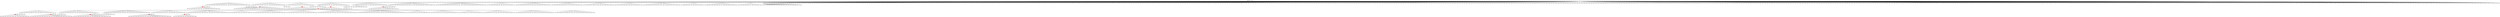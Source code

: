 digraph g {
	"56" -> "57";
	"57" [color=indianred1, style=filled, label="46"];
	"55" -> "56";
	"56" [label="39"];
	"53" -> "54";
	"54" [label="4"];
	"47" -> "48";
	"48" [color=indianred1, style=filled, label="10"];
	"46" -> "47";
	"47" [label="50"];
	"44" -> "45";
	"45" [color=indianred1, style=filled, label="8"];
	"42" -> "43";
	"43" [label="13"];
	"42" -> "44";
	"44" [label="42"];
	"33" -> "34";
	"34" [color=indianred1, style=filled, label="9"];
	"32" -> "33";
	"33" [label="36"];
	"28" -> "29";
	"29" [color=indianred1, style=filled, label="1"];
	"27" -> "28";
	"28" [label="38"];
	"27" -> "30";
	"30" [label="11"];
	"18" -> "19";
	"19" [color=indianred1, style=filled, label="25"];
	"17" -> "18";
	"18" [label="32"];
	"17" -> "20";
	"20" [label="18"];
	"15" -> "16";
	"16" [color=indianred1, style=filled, label="33"];
	"14" -> "15";
	"15" [label="3"];
	"12" -> "13";
	"13" [color=indianred1, style=filled, label="2"];
	"11" -> "12";
	"12" [label="23"];
	"8" -> "9";
	"9" [label="37"];
	"8" -> "10";
	"10" [label="41"];
	"8" -> "11";
	"11" [label="2"];
	"8" -> "14";
	"14" [label="33"];
	"8" -> "17";
	"17" [label="25"];
	"8" -> "21";
	"21" [label="28"];
	"8" -> "22";
	"22" [label="45"];
	"8" -> "23";
	"23" [label="31"];
	"8" -> "24";
	"24" [label="24"];
	"8" -> "25";
	"25" [label="44"];
	"8" -> "26";
	"26" [label="21"];
	"8" -> "27";
	"27" [label="1"];
	"8" -> "31";
	"31" [label="6"];
	"8" -> "32";
	"32" [label="9"];
	"8" -> "35";
	"35" [label="16"];
	"8" -> "36";
	"36" [label="30"];
	"7" -> "8";
	"8" [color=indianred1, style=filled, label="34"];
	"6" -> "7";
	"7" [color=indianred1, style=filled, label="12"];
	"6" -> "37";
	"37" [label="14"];
	"5" -> "6";
	"6" [label="34"];
	"5" -> "38";
	"38" [label="7"];
	"5" -> "39";
	"39" [label="22"];
	"3" -> "4";
	"4" [color=indianred1, style=filled, label="27"];
	"2" -> "3";
	"3" [label="19"];
	"0" -> "1";
	"1" [label="49"];
	"0" -> "2";
	"2" [label="27"];
	"0" -> "5";
	"5" [label="12"];
	"0" -> "40";
	"40" [label="17"];
	"0" -> "41";
	"41" [label="20"];
	"0" -> "42";
	"42" [label="8"];
	"0" -> "46";
	"46" [label="10"];
	"0" -> "49";
	"49" [label="43"];
	"0" -> "50";
	"50" [label="48"];
	"0" -> "51";
	"51" [label="26"];
	"0" -> "52";
	"52" [label="5"];
	"0" -> "53";
	"53" [label="47"];
	"0" -> "55";
	"55" [label="46"];
	"0" -> "58";
	"58" [label="40"];
	"0" -> "59";
	"59" [label="35"];
	"0" -> "60";
	"60" [label="29"];
	"0" -> "61";
	"61" [label="15"];
	"0" [label="germline"];
	"0" -> "cell1";
	"cell1" [shape=box];
	"48" -> "cell2";
	"cell2" [shape=box];
	"27" -> "cell3";
	"cell3" [shape=box];
	"0" -> "cell4";
	"cell4" [shape=box];
	"0" -> "cell5";
	"cell5" [shape=box];
	"0" -> "cell6";
	"cell6" [shape=box];
	"55" -> "cell7";
	"cell7" [shape=box];
	"0" -> "cell8";
	"cell8" [shape=box];
	"0" -> "cell9";
	"cell9" [shape=box];
	"24" -> "cell10";
	"cell10" [shape=box];
	"0" -> "cell11";
	"cell11" [shape=box];
	"30" -> "cell12";
	"cell12" [shape=box];
	"0" -> "cell13";
	"cell13" [shape=box];
	"45" -> "cell14";
	"cell14" [shape=box];
	"0" -> "cell15";
	"cell15" [shape=box];
	"0" -> "cell16";
	"cell16" [shape=box];
	"21" -> "cell17";
	"cell17" [shape=box];
	"0" -> "cell18";
	"cell18" [shape=box];
	"0" -> "cell19";
	"cell19" [shape=box];
	"17" -> "cell20";
	"cell20" [shape=box];
	"27" -> "cell21";
	"cell21" [shape=box];
	"46" -> "cell22";
	"cell22" [shape=box];
	"14" -> "cell23";
	"cell23" [shape=box];
	"0" -> "cell24";
	"cell24" [shape=box];
	"0" -> "cell25";
	"cell25" [shape=box];
	"0" -> "cell26";
	"cell26" [shape=box];
	"0" -> "cell27";
	"cell27" [shape=box];
	"0" -> "cell28";
	"cell28" [shape=box];
	"11" -> "cell29";
	"cell29" [shape=box];
	"40" -> "cell30";
	"cell30" [shape=box];
	"0" -> "cell31";
	"cell31" [shape=box];
	"0" -> "cell32";
	"cell32" [shape=box];
	"0" -> "cell33";
	"cell33" [shape=box];
	"0" -> "cell34";
	"cell34" [shape=box];
	"0" -> "cell35";
	"cell35" [shape=box];
	"0" -> "cell36";
	"cell36" [shape=box];
	"0" -> "cell37";
	"cell37" [shape=box];
	"7" -> "cell38";
	"cell38" [shape=box];
	"0" -> "cell39";
	"cell39" [shape=box];
	"0" -> "cell40";
	"cell40" [shape=box];
	"0" -> "cell41";
	"cell41" [shape=box];
	"0" -> "cell42";
	"cell42" [shape=box];
	"35" -> "cell43";
	"cell43" [shape=box];
	"0" -> "cell44";
	"cell44" [shape=box];
	"19" -> "cell45";
	"cell45" [shape=box];
	"0" -> "cell46";
	"cell46" [shape=box];
	"0" -> "cell47";
	"cell47" [shape=box];
	"0" -> "cell48";
	"cell48" [shape=box];
	"0" -> "cell49";
	"cell49" [shape=box];
	"30" -> "cell50";
	"cell50" [shape=box];
	"0" -> "cell51";
	"cell51" [shape=box];
	"46" -> "cell52";
	"cell52" [shape=box];
	"61" -> "cell53";
	"cell53" [shape=box];
	"25" -> "cell54";
	"cell54" [shape=box];
	"0" -> "cell55";
	"cell55" [shape=box];
	"0" -> "cell56";
	"cell56" [shape=box];
	"0" -> "cell57";
	"cell57" [shape=box];
	"0" -> "cell58";
	"cell58" [shape=box];
	"23" -> "cell59";
	"cell59" [shape=box];
	"1" -> "cell60";
	"cell60" [shape=box];
	"20" -> "cell61";
	"cell61" [shape=box];
	"0" -> "cell62";
	"cell62" [shape=box];
	"26" -> "cell63";
	"cell63" [shape=box];
	"3" -> "cell64";
	"cell64" [shape=box];
	"5" -> "cell65";
	"cell65" [shape=box];
	"23" -> "cell66";
	"cell66" [shape=box];
	"13" -> "cell67";
	"cell67" [shape=box];
	"9" -> "cell68";
	"cell68" [shape=box];
	"55" -> "cell69";
	"cell69" [shape=box];
	"0" -> "cell70";
	"cell70" [shape=box];
	"0" -> "cell71";
	"cell71" [shape=box];
	"4" -> "cell72";
	"cell72" [shape=box];
	"0" -> "cell73";
	"cell73" [shape=box];
	"48" -> "cell74";
	"cell74" [shape=box];
	"0" -> "cell75";
	"cell75" [shape=box];
	"46" -> "cell76";
	"cell76" [shape=box];
	"0" -> "cell77";
	"cell77" [shape=box];
	"14" -> "cell78";
	"cell78" [shape=box];
	"0" -> "cell79";
	"cell79" [shape=box];
	"0" -> "cell80";
	"cell80" [shape=box];
	"53" -> "cell81";
	"cell81" [shape=box];
	"0" -> "cell82";
	"cell82" [shape=box];
	"0" -> "cell83";
	"cell83" [shape=box];
	"57" -> "cell84";
	"cell84" [shape=box];
	"1" -> "cell85";
	"cell85" [shape=box];
	"48" -> "cell86";
	"cell86" [shape=box];
	"29" -> "cell87";
	"cell87" [shape=box];
	"0" -> "cell88";
	"cell88" [shape=box];
	"0" -> "cell89";
	"cell89" [shape=box];
	"34" -> "cell90";
	"cell90" [shape=box];
	"0" -> "cell91";
	"cell91" [shape=box];
	"0" -> "cell92";
	"cell92" [shape=box];
	"0" -> "cell93";
	"cell93" [shape=box];
	"61" -> "cell94";
	"cell94" [shape=box];
	"41" -> "cell95";
	"cell95" [shape=box];
	"0" -> "cell96";
	"cell96" [shape=box];
	"4" -> "cell97";
	"cell97" [shape=box];
	"0" -> "cell98";
	"cell98" [shape=box];
	"51" -> "cell99";
	"cell99" [shape=box];
	"16" -> "cell100";
	"cell100" [shape=box];
	"0" -> "cell101";
	"cell101" [shape=box];
	"0" -> "cell102";
	"cell102" [shape=box];
	"0" -> "cell103";
	"cell103" [shape=box];
	"0" -> "cell104";
	"cell104" [shape=box];
	"2" -> "cell105";
	"cell105" [shape=box];
	"0" -> "cell106";
	"cell106" [shape=box];
	"0" -> "cell107";
	"cell107" [shape=box];
	"25" -> "cell108";
	"cell108" [shape=box];
	"0" -> "cell109";
	"cell109" [shape=box];
	"60" -> "cell110";
	"cell110" [shape=box];
	"0" -> "cell111";
	"cell111" [shape=box];
	"0" -> "cell112";
	"cell112" [shape=box];
	"0" -> "cell113";
	"cell113" [shape=box];
	"24" -> "cell114";
	"cell114" [shape=box];
	"0" -> "cell115";
	"cell115" [shape=box];
	"25" -> "cell116";
	"cell116" [shape=box];
	"3" -> "cell117";
	"cell117" [shape=box];
	"0" -> "cell118";
	"cell118" [shape=box];
	"0" -> "cell119";
	"cell119" [shape=box];
	"42" -> "cell120";
	"cell120" [shape=box];
	"50" -> "cell121";
	"cell121" [shape=box];
	"0" -> "cell122";
	"cell122" [shape=box];
	"9" -> "cell123";
	"cell123" [shape=box];
	"17" -> "cell124";
	"cell124" [shape=box];
	"16" -> "cell125";
	"cell125" [shape=box];
	"3" -> "cell126";
	"cell126" [shape=box];
	"56" -> "cell127";
	"cell127" [shape=box];
	"17" -> "cell128";
	"cell128" [shape=box];
	"17" -> "cell129";
	"cell129" [shape=box];
	"23" -> "cell130";
	"cell130" [shape=box];
	"32" -> "cell131";
	"cell131" [shape=box];
	"0" -> "cell132";
	"cell132" [shape=box];
	"0" -> "cell133";
	"cell133" [shape=box];
	"0" -> "cell134";
	"cell134" [shape=box];
	"0" -> "cell135";
	"cell135" [shape=box];
	"55" -> "cell136";
	"cell136" [shape=box];
	"0" -> "cell137";
	"cell137" [shape=box];
	"61" -> "cell138";
	"cell138" [shape=box];
	"0" -> "cell139";
	"cell139" [shape=box];
	"33" -> "cell140";
	"cell140" [shape=box];
	"0" -> "cell141";
	"cell141" [shape=box];
	"0" -> "cell142";
	"cell142" [shape=box];
	"14" -> "cell143";
	"cell143" [shape=box];
	"0" -> "cell144";
	"cell144" [shape=box];
	"0" -> "cell145";
	"cell145" [shape=box];
	"0" -> "cell146";
	"cell146" [shape=box];
	"0" -> "cell147";
	"cell147" [shape=box];
	"0" -> "cell148";
	"cell148" [shape=box];
	"51" -> "cell149";
	"cell149" [shape=box];
	"11" -> "cell150";
	"cell150" [shape=box];
	"61" -> "cell151";
	"cell151" [shape=box];
	"0" -> "cell152";
	"cell152" [shape=box];
	"1" -> "cell153";
	"cell153" [shape=box];
	"60" -> "cell154";
	"cell154" [shape=box];
	"41" -> "cell155";
	"cell155" [shape=box];
	"57" -> "cell156";
	"cell156" [shape=box];
	"55" -> "cell157";
	"cell157" [shape=box];
	"42" -> "cell158";
	"cell158" [shape=box];
	"0" -> "cell159";
	"cell159" [shape=box];
	"46" -> "cell160";
	"cell160" [shape=box];
	"2" -> "cell161";
	"cell161" [shape=box];
	"0" -> "cell162";
	"cell162" [shape=box];
	"0" -> "cell163";
	"cell163" [shape=box];
	"0" -> "cell164";
	"cell164" [shape=box];
	"0" -> "cell165";
	"cell165" [shape=box];
	"0" -> "cell166";
	"cell166" [shape=box];
	"36" -> "cell167";
	"cell167" [shape=box];
	"9" -> "cell168";
	"cell168" [shape=box];
	"34" -> "cell169";
	"cell169" [shape=box];
	"0" -> "cell170";
	"cell170" [shape=box];
	"13" -> "cell171";
	"cell171" [shape=box];
	"0" -> "cell172";
	"cell172" [shape=box];
	"0" -> "cell173";
	"cell173" [shape=box];
	"0" -> "cell174";
	"cell174" [shape=box];
	"0" -> "cell175";
	"cell175" [shape=box];
	"16" -> "cell176";
	"cell176" [shape=box];
	"0" -> "cell177";
	"cell177" [shape=box];
	"58" -> "cell178";
	"cell178" [shape=box];
	"0" -> "cell179";
	"cell179" [shape=box];
	"0" -> "cell180";
	"cell180" [shape=box];
	"0" -> "cell181";
	"cell181" [shape=box];
	"61" -> "cell182";
	"cell182" [shape=box];
	"0" -> "cell183";
	"cell183" [shape=box];
	"9" -> "cell184";
	"cell184" [shape=box];
	"0" -> "cell185";
	"cell185" [shape=box];
	"0" -> "cell186";
	"cell186" [shape=box];
	"0" -> "cell187";
	"cell187" [shape=box];
	"0" -> "cell188";
	"cell188" [shape=box];
	"0" -> "cell189";
	"cell189" [shape=box];
	"50" -> "cell190";
	"cell190" [shape=box];
	"0" -> "cell191";
	"cell191" [shape=box];
	"48" -> "cell192";
	"cell192" [shape=box];
	"0" -> "cell193";
	"cell193" [shape=box];
	"50" -> "cell194";
	"cell194" [shape=box];
	"0" -> "cell195";
	"cell195" [shape=box];
	"41" -> "cell196";
	"cell196" [shape=box];
	"0" -> "cell197";
	"cell197" [shape=box];
	"45" -> "cell198";
	"cell198" [shape=box];
	"0" -> "cell199";
	"cell199" [shape=box];
	"0" -> "cell200";
	"cell200" [shape=box];
	"10" -> "cell201";
	"cell201" [shape=box];
	"0" -> "cell202";
	"cell202" [shape=box];
	"2" -> "cell203";
	"cell203" [shape=box];
	"0" -> "cell204";
	"cell204" [shape=box];
	"0" -> "cell205";
	"cell205" [shape=box];
	"15" -> "cell206";
	"cell206" [shape=box];
	"0" -> "cell207";
	"cell207" [shape=box];
	"0" -> "cell208";
	"cell208" [shape=box];
	"0" -> "cell209";
	"cell209" [shape=box];
	"0" -> "cell210";
	"cell210" [shape=box];
	"0" -> "cell211";
	"cell211" [shape=box];
	"11" -> "cell212";
	"cell212" [shape=box];
	"0" -> "cell213";
	"cell213" [shape=box];
	"51" -> "cell214";
	"cell214" [shape=box];
	"0" -> "cell215";
	"cell215" [shape=box];
	"41" -> "cell216";
	"cell216" [shape=box];
	"5" -> "cell217";
	"cell217" [shape=box];
	"11" -> "cell218";
	"cell218" [shape=box];
	"0" -> "cell219";
	"cell219" [shape=box];
	"48" -> "cell220";
	"cell220" [shape=box];
	"19" -> "cell221";
	"cell221" [shape=box];
	"0" -> "cell222";
	"cell222" [shape=box];
	"0" -> "cell223";
	"cell223" [shape=box];
	"0" -> "cell224";
	"cell224" [shape=box];
	"40" -> "cell225";
	"cell225" [shape=box];
	"0" -> "cell226";
	"cell226" [shape=box];
	"61" -> "cell227";
	"cell227" [shape=box];
	"33" -> "cell228";
	"cell228" [shape=box];
	"16" -> "cell229";
	"cell229" [shape=box];
	"29" -> "cell230";
	"cell230" [shape=box];
	"0" -> "cell231";
	"cell231" [shape=box];
	"9" -> "cell232";
	"cell232" [shape=box];
	"32" -> "cell233";
	"cell233" [shape=box];
	"0" -> "cell234";
	"cell234" [shape=box];
	"53" -> "cell235";
	"cell235" [shape=box];
	"48" -> "cell236";
	"cell236" [shape=box];
	"0" -> "cell237";
	"cell237" [shape=box];
	"0" -> "cell238";
	"cell238" [shape=box];
	"0" -> "cell239";
	"cell239" [shape=box];
	"0" -> "cell240";
	"cell240" [shape=box];
	"34" -> "cell241";
	"cell241" [shape=box];
	"0" -> "cell242";
	"cell242" [shape=box];
	"53" -> "cell243";
	"cell243" [shape=box];
	"25" -> "cell244";
	"cell244" [shape=box];
	"41" -> "cell245";
	"cell245" [shape=box];
	"11" -> "cell246";
	"cell246" [shape=box];
	"48" -> "cell247";
	"cell247" [shape=box];
	"0" -> "cell248";
	"cell248" [shape=box];
	"0" -> "cell249";
	"cell249" [shape=box];
	"14" -> "cell250";
	"cell250" [shape=box];
	"20" -> "cell251";
	"cell251" [shape=box];
	"53" -> "cell252";
	"cell252" [shape=box];
	"0" -> "cell253";
	"cell253" [shape=box];
	"0" -> "cell254";
	"cell254" [shape=box];
	"17" -> "cell255";
	"cell255" [shape=box];
	"0" -> "cell256";
	"cell256" [shape=box];
	"43" -> "cell257";
	"cell257" [shape=box];
	"46" -> "cell258";
	"cell258" [shape=box];
	"0" -> "cell259";
	"cell259" [shape=box];
	"16" -> "cell260";
	"cell260" [shape=box];
	"0" -> "cell261";
	"cell261" [shape=box];
	"0" -> "cell262";
	"cell262" [shape=box];
	"17" -> "cell263";
	"cell263" [shape=box];
	"0" -> "cell264";
	"cell264" [shape=box];
	"0" -> "cell265";
	"cell265" [shape=box];
	"0" -> "cell266";
	"cell266" [shape=box];
	"5" -> "cell267";
	"cell267" [shape=box];
	"28" -> "cell268";
	"cell268" [shape=box];
	"0" -> "cell269";
	"cell269" [shape=box];
	"0" -> "cell270";
	"cell270" [shape=box];
	"25" -> "cell271";
	"cell271" [shape=box];
	"50" -> "cell272";
	"cell272" [shape=box];
	"0" -> "cell273";
	"cell273" [shape=box];
	"0" -> "cell274";
	"cell274" [shape=box];
	"51" -> "cell275";
	"cell275" [shape=box];
	"0" -> "cell276";
	"cell276" [shape=box];
	"0" -> "cell277";
	"cell277" [shape=box];
	"29" -> "cell278";
	"cell278" [shape=box];
	"0" -> "cell279";
	"cell279" [shape=box];
	"0" -> "cell280";
	"cell280" [shape=box];
	"0" -> "cell281";
	"cell281" [shape=box];
	"0" -> "cell282";
	"cell282" [shape=box];
	"0" -> "cell283";
	"cell283" [shape=box];
	"21" -> "cell284";
	"cell284" [shape=box];
	"4" -> "cell285";
	"cell285" [shape=box];
	"0" -> "cell286";
	"cell286" [shape=box];
	"0" -> "cell287";
	"cell287" [shape=box];
	"35" -> "cell288";
	"cell288" [shape=box];
	"0" -> "cell289";
	"cell289" [shape=box];
	"0" -> "cell290";
	"cell290" [shape=box];
	"0" -> "cell291";
	"cell291" [shape=box];
	"25" -> "cell292";
	"cell292" [shape=box];
	"0" -> "cell293";
	"cell293" [shape=box];
	"0" -> "cell294";
	"cell294" [shape=box];
	"2" -> "cell295";
	"cell295" [shape=box];
	"0" -> "cell296";
	"cell296" [shape=box];
	"29" -> "cell297";
	"cell297" [shape=box];
	"40" -> "cell298";
	"cell298" [shape=box];
	"0" -> "cell299";
	"cell299" [shape=box];
	"36" -> "cell300";
	"cell300" [shape=box];
	"32" -> "cell301";
	"cell301" [shape=box];
	"32" -> "cell302";
	"cell302" [shape=box];
	"0" -> "cell303";
	"cell303" [shape=box];
	"23" -> "cell304";
	"cell304" [shape=box];
	"0" -> "cell305";
	"cell305" [shape=box];
	"0" -> "cell306";
	"cell306" [shape=box];
	"31" -> "cell307";
	"cell307" [shape=box];
	"0" -> "cell308";
	"cell308" [shape=box];
	"0" -> "cell309";
	"cell309" [shape=box];
	"0" -> "cell310";
	"cell310" [shape=box];
	"0" -> "cell311";
	"cell311" [shape=box];
	"0" -> "cell312";
	"cell312" [shape=box];
	"7" -> "cell313";
	"cell313" [shape=box];
	"2" -> "cell314";
	"cell314" [shape=box];
	"0" -> "cell315";
	"cell315" [shape=box];
	"23" -> "cell316";
	"cell316" [shape=box];
	"7" -> "cell317";
	"cell317" [shape=box];
	"0" -> "cell318";
	"cell318" [shape=box];
	"0" -> "cell319";
	"cell319" [shape=box];
	"29" -> "cell320";
	"cell320" [shape=box];
	"27" -> "cell321";
	"cell321" [shape=box];
	"10" -> "cell322";
	"cell322" [shape=box];
	"0" -> "cell323";
	"cell323" [shape=box];
	"24" -> "cell324";
	"cell324" [shape=box];
	"0" -> "cell325";
	"cell325" [shape=box];
	"0" -> "cell326";
	"cell326" [shape=box];
	"0" -> "cell327";
	"cell327" [shape=box];
	"0" -> "cell328";
	"cell328" [shape=box];
	"0" -> "cell329";
	"cell329" [shape=box];
	"0" -> "cell330";
	"cell330" [shape=box];
	"53" -> "cell331";
	"cell331" [shape=box];
	"0" -> "cell332";
	"cell332" [shape=box];
	"31" -> "cell333";
	"cell333" [shape=box];
	"0" -> "cell334";
	"cell334" [shape=box];
	"0" -> "cell335";
	"cell335" [shape=box];
	"55" -> "cell336";
	"cell336" [shape=box];
	"54" -> "cell337";
	"cell337" [shape=box];
	"0" -> "cell338";
	"cell338" [shape=box];
	"0" -> "cell339";
	"cell339" [shape=box];
	"0" -> "cell340";
	"cell340" [shape=box];
	"0" -> "cell341";
	"cell341" [shape=box];
	"0" -> "cell342";
	"cell342" [shape=box];
	"36" -> "cell343";
	"cell343" [shape=box];
	"0" -> "cell344";
	"cell344" [shape=box];
	"22" -> "cell345";
	"cell345" [shape=box];
	"0" -> "cell346";
	"cell346" [shape=box];
	"36" -> "cell347";
	"cell347" [shape=box];
	"0" -> "cell348";
	"cell348" [shape=box];
	"0" -> "cell349";
	"cell349" [shape=box];
	"0" -> "cell350";
	"cell350" [shape=box];
	"17" -> "cell351";
	"cell351" [shape=box];
	"0" -> "cell352";
	"cell352" [shape=box];
	"0" -> "cell353";
	"cell353" [shape=box];
	"0" -> "cell354";
	"cell354" [shape=box];
	"13" -> "cell355";
	"cell355" [shape=box];
	"48" -> "cell356";
	"cell356" [shape=box];
	"0" -> "cell357";
	"cell357" [shape=box];
	"0" -> "cell358";
	"cell358" [shape=box];
	"0" -> "cell359";
	"cell359" [shape=box];
	"19" -> "cell360";
	"cell360" [shape=box];
	"7" -> "cell361";
	"cell361" [shape=box];
	"0" -> "cell362";
	"cell362" [shape=box];
	"37" -> "cell363";
	"cell363" [shape=box];
	"22" -> "cell364";
	"cell364" [shape=box];
	"0" -> "cell365";
	"cell365" [shape=box];
	"37" -> "cell366";
	"cell366" [shape=box];
	"59" -> "cell367";
	"cell367" [shape=box];
	"0" -> "cell368";
	"cell368" [shape=box];
	"58" -> "cell369";
	"cell369" [shape=box];
	"43" -> "cell370";
	"cell370" [shape=box];
	"53" -> "cell371";
	"cell371" [shape=box];
	"1" -> "cell372";
	"cell372" [shape=box];
	"0" -> "cell373";
	"cell373" [shape=box];
	"0" -> "cell374";
	"cell374" [shape=box];
	"0" -> "cell375";
	"cell375" [shape=box];
	"0" -> "cell376";
	"cell376" [shape=box];
	"53" -> "cell377";
	"cell377" [shape=box];
	"35" -> "cell378";
	"cell378" [shape=box];
	"0" -> "cell379";
	"cell379" [shape=box];
	"58" -> "cell380";
	"cell380" [shape=box];
	"29" -> "cell381";
	"cell381" [shape=box];
	"0" -> "cell382";
	"cell382" [shape=box];
	"0" -> "cell383";
	"cell383" [shape=box];
	"0" -> "cell384";
	"cell384" [shape=box];
	"46" -> "cell385";
	"cell385" [shape=box];
	"0" -> "cell386";
	"cell386" [shape=box];
	"0" -> "cell387";
	"cell387" [shape=box];
	"0" -> "cell388";
	"cell388" [shape=box];
	"0" -> "cell389";
	"cell389" [shape=box];
	"0" -> "cell390";
	"cell390" [shape=box];
	"49" -> "cell391";
	"cell391" [shape=box];
	"0" -> "cell392";
	"cell392" [shape=box];
	"56" -> "cell393";
	"cell393" [shape=box];
	"0" -> "cell394";
	"cell394" [shape=box];
	"0" -> "cell395";
	"cell395" [shape=box];
	"0" -> "cell396";
	"cell396" [shape=box];
	"0" -> "cell397";
	"cell397" [shape=box];
	"0" -> "cell398";
	"cell398" [shape=box];
	"26" -> "cell399";
	"cell399" [shape=box];
	"20" -> "cell400";
	"cell400" [shape=box];
	"0" -> "cell401";
	"cell401" [shape=box];
	"0" -> "cell402";
	"cell402" [shape=box];
	"24" -> "cell403";
	"cell403" [shape=box];
	"0" -> "cell404";
	"cell404" [shape=box];
	"0" -> "cell405";
	"cell405" [shape=box];
	"0" -> "cell406";
	"cell406" [shape=box];
	"0" -> "cell407";
	"cell407" [shape=box];
	"2" -> "cell408";
	"cell408" [shape=box];
	"35" -> "cell409";
	"cell409" [shape=box];
	"0" -> "cell410";
	"cell410" [shape=box];
	"0" -> "cell411";
	"cell411" [shape=box];
	"2" -> "cell412";
	"cell412" [shape=box];
	"0" -> "cell413";
	"cell413" [shape=box];
	"14" -> "cell414";
	"cell414" [shape=box];
	"21" -> "cell415";
	"cell415" [shape=box];
	"46" -> "cell416";
	"cell416" [shape=box];
	"0" -> "cell417";
	"cell417" [shape=box];
	"0" -> "cell418";
	"cell418" [shape=box];
	"0" -> "cell419";
	"cell419" [shape=box];
	"0" -> "cell420";
	"cell420" [shape=box];
	"0" -> "cell421";
	"cell421" [shape=box];
	"37" -> "cell422";
	"cell422" [shape=box];
	"0" -> "cell423";
	"cell423" [shape=box];
	"61" -> "cell424";
	"cell424" [shape=box];
	"43" -> "cell425";
	"cell425" [shape=box];
	"0" -> "cell426";
	"cell426" [shape=box];
	"0" -> "cell427";
	"cell427" [shape=box];
	"53" -> "cell428";
	"cell428" [shape=box];
	"0" -> "cell429";
	"cell429" [shape=box];
	"42" -> "cell430";
	"cell430" [shape=box];
	"0" -> "cell431";
	"cell431" [shape=box];
	"55" -> "cell432";
	"cell432" [shape=box];
	"0" -> "cell433";
	"cell433" [shape=box];
	"0" -> "cell434";
	"cell434" [shape=box];
	"0" -> "cell435";
	"cell435" [shape=box];
	"48" -> "cell436";
	"cell436" [shape=box];
	"0" -> "cell437";
	"cell437" [shape=box];
	"14" -> "cell438";
	"cell438" [shape=box];
	"0" -> "cell439";
	"cell439" [shape=box];
	"0" -> "cell440";
	"cell440" [shape=box];
	"58" -> "cell441";
	"cell441" [shape=box];
	"0" -> "cell442";
	"cell442" [shape=box];
	"0" -> "cell443";
	"cell443" [shape=box];
	"0" -> "cell444";
	"cell444" [shape=box];
	"0" -> "cell445";
	"cell445" [shape=box];
	"35" -> "cell446";
	"cell446" [shape=box];
	"0" -> "cell447";
	"cell447" [shape=box];
	"0" -> "cell448";
	"cell448" [shape=box];
	"16" -> "cell449";
	"cell449" [shape=box];
	"59" -> "cell450";
	"cell450" [shape=box];
	"52" -> "cell451";
	"cell451" [shape=box];
	"0" -> "cell452";
	"cell452" [shape=box];
	"0" -> "cell453";
	"cell453" [shape=box];
	"0" -> "cell454";
	"cell454" [shape=box];
	"48" -> "cell455";
	"cell455" [shape=box];
	"24" -> "cell456";
	"cell456" [shape=box];
	"51" -> "cell457";
	"cell457" [shape=box];
	"0" -> "cell458";
	"cell458" [shape=box];
	"0" -> "cell459";
	"cell459" [shape=box];
	"0" -> "cell460";
	"cell460" [shape=box];
	"0" -> "cell461";
	"cell461" [shape=box];
	"61" -> "cell462";
	"cell462" [shape=box];
	"41" -> "cell463";
	"cell463" [shape=box];
	"0" -> "cell464";
	"cell464" [shape=box];
	"47" -> "cell465";
	"cell465" [shape=box];
	"32" -> "cell466";
	"cell466" [shape=box];
	"0" -> "cell467";
	"cell467" [shape=box];
	"0" -> "cell468";
	"cell468" [shape=box];
	"29" -> "cell469";
	"cell469" [shape=box];
	"0" -> "cell470";
	"cell470" [shape=box];
	"11" -> "cell471";
	"cell471" [shape=box];
	"0" -> "cell472";
	"cell472" [shape=box];
	"43" -> "cell473";
	"cell473" [shape=box];
	"60" -> "cell474";
	"cell474" [shape=box];
	"0" -> "cell475";
	"cell475" [shape=box];
	"0" -> "cell476";
	"cell476" [shape=box];
	"0" -> "cell477";
	"cell477" [shape=box];
	"32" -> "cell478";
	"cell478" [shape=box];
	"0" -> "cell479";
	"cell479" [shape=box];
	"0" -> "cell480";
	"cell480" [shape=box];
	"14" -> "cell481";
	"cell481" [shape=box];
	"0" -> "cell482";
	"cell482" [shape=box];
	"0" -> "cell483";
	"cell483" [shape=box];
	"18" -> "cell484";
	"cell484" [shape=box];
	"11" -> "cell485";
	"cell485" [shape=box];
	"0" -> "cell486";
	"cell486" [shape=box];
	"0" -> "cell487";
	"cell487" [shape=box];
	"40" -> "cell488";
	"cell488" [shape=box];
	"39" -> "cell489";
	"cell489" [shape=box];
	"0" -> "cell490";
	"cell490" [shape=box];
	"0" -> "cell491";
	"cell491" [shape=box];
	"0" -> "cell492";
	"cell492" [shape=box];
	"0" -> "cell493";
	"cell493" [shape=box];
	"2" -> "cell494";
	"cell494" [shape=box];
	"17" -> "cell495";
	"cell495" [shape=box];
	"0" -> "cell496";
	"cell496" [shape=box];
	"0" -> "cell497";
	"cell497" [shape=box];
	"48" -> "cell498";
	"cell498" [shape=box];
	"17" -> "cell499";
	"cell499" [shape=box];
	"48" -> "cell500";
	"cell500" [shape=box];
	"36" -> "cell501";
	"cell501" [shape=box];
	"10" -> "cell502";
	"cell502" [shape=box];
	"0" -> "cell503";
	"cell503" [shape=box];
	"7" -> "cell504";
	"cell504" [shape=box];
	"0" -> "cell505";
	"cell505" [shape=box];
	"0" -> "cell506";
	"cell506" [shape=box];
	"25" -> "cell507";
	"cell507" [shape=box];
	"0" -> "cell508";
	"cell508" [shape=box];
	"0" -> "cell509";
	"cell509" [shape=box];
	"0" -> "cell510";
	"cell510" [shape=box];
	"0" -> "cell511";
	"cell511" [shape=box];
	"0" -> "cell512";
	"cell512" [shape=box];
	"0" -> "cell513";
	"cell513" [shape=box];
	"10" -> "cell514";
	"cell514" [shape=box];
	"0" -> "cell515";
	"cell515" [shape=box];
	"0" -> "cell516";
	"cell516" [shape=box];
	"0" -> "cell517";
	"cell517" [shape=box];
	"0" -> "cell518";
	"cell518" [shape=box];
	"32" -> "cell519";
	"cell519" [shape=box];
	"0" -> "cell520";
	"cell520" [shape=box];
	"0" -> "cell521";
	"cell521" [shape=box];
	"29" -> "cell522";
	"cell522" [shape=box];
	"0" -> "cell523";
	"cell523" [shape=box];
	"5" -> "cell524";
	"cell524" [shape=box];
	"0" -> "cell525";
	"cell525" [shape=box];
	"26" -> "cell526";
	"cell526" [shape=box];
	"0" -> "cell527";
	"cell527" [shape=box];
	"35" -> "cell528";
	"cell528" [shape=box];
	"19" -> "cell529";
	"cell529" [shape=box];
	"36" -> "cell530";
	"cell530" [shape=box];
	"0" -> "cell531";
	"cell531" [shape=box];
	"0" -> "cell532";
	"cell532" [shape=box];
	"50" -> "cell533";
	"cell533" [shape=box];
	"0" -> "cell534";
	"cell534" [shape=box];
	"33" -> "cell535";
	"cell535" [shape=box];
	"0" -> "cell536";
	"cell536" [shape=box];
	"0" -> "cell537";
	"cell537" [shape=box];
	"32" -> "cell538";
	"cell538" [shape=box];
	"19" -> "cell539";
	"cell539" [shape=box];
	"0" -> "cell540";
	"cell540" [shape=box];
	"0" -> "cell541";
	"cell541" [shape=box];
	"0" -> "cell542";
	"cell542" [shape=box];
	"0" -> "cell543";
	"cell543" [shape=box];
	"41" -> "cell544";
	"cell544" [shape=box];
	"42" -> "cell545";
	"cell545" [shape=box];
	"0" -> "cell546";
	"cell546" [shape=box];
	"0" -> "cell547";
	"cell547" [shape=box];
	"31" -> "cell548";
	"cell548" [shape=box];
	"0" -> "cell549";
	"cell549" [shape=box];
	"0" -> "cell550";
	"cell550" [shape=box];
	"59" -> "cell551";
	"cell551" [shape=box];
	"52" -> "cell552";
	"cell552" [shape=box];
	"55" -> "cell553";
	"cell553" [shape=box];
	"61" -> "cell554";
	"cell554" [shape=box];
	"0" -> "cell555";
	"cell555" [shape=box];
	"49" -> "cell556";
	"cell556" [shape=box];
	"22" -> "cell557";
	"cell557" [shape=box];
	"0" -> "cell558";
	"cell558" [shape=box];
	"29" -> "cell559";
	"cell559" [shape=box];
	"0" -> "cell560";
	"cell560" [shape=box];
	"51" -> "cell561";
	"cell561" [shape=box];
	"2" -> "cell562";
	"cell562" [shape=box];
	"0" -> "cell563";
	"cell563" [shape=box];
	"61" -> "cell564";
	"cell564" [shape=box];
	"0" -> "cell565";
	"cell565" [shape=box];
	"3" -> "cell566";
	"cell566" [shape=box];
	"10" -> "cell567";
	"cell567" [shape=box];
	"0" -> "cell568";
	"cell568" [shape=box];
	"18" -> "cell569";
	"cell569" [shape=box];
	"0" -> "cell570";
	"cell570" [shape=box];
	"47" -> "cell571";
	"cell571" [shape=box];
	"0" -> "cell572";
	"cell572" [shape=box];
	"0" -> "cell573";
	"cell573" [shape=box];
	"36" -> "cell574";
	"cell574" [shape=box];
	"0" -> "cell575";
	"cell575" [shape=box];
	"17" -> "cell576";
	"cell576" [shape=box];
	"2" -> "cell577";
	"cell577" [shape=box];
	"14" -> "cell578";
	"cell578" [shape=box];
	"10" -> "cell579";
	"cell579" [shape=box];
	"0" -> "cell580";
	"cell580" [shape=box];
	"23" -> "cell581";
	"cell581" [shape=box];
	"0" -> "cell582";
	"cell582" [shape=box];
	"0" -> "cell583";
	"cell583" [shape=box];
	"9" -> "cell584";
	"cell584" [shape=box];
	"41" -> "cell585";
	"cell585" [shape=box];
	"0" -> "cell586";
	"cell586" [shape=box];
	"0" -> "cell587";
	"cell587" [shape=box];
	"0" -> "cell588";
	"cell588" [shape=box];
	"52" -> "cell589";
	"cell589" [shape=box];
	"0" -> "cell590";
	"cell590" [shape=box];
	"57" -> "cell591";
	"cell591" [shape=box];
	"0" -> "cell592";
	"cell592" [shape=box];
	"0" -> "cell593";
	"cell593" [shape=box];
	"60" -> "cell594";
	"cell594" [shape=box];
	"59" -> "cell595";
	"cell595" [shape=box];
	"40" -> "cell596";
	"cell596" [shape=box];
	"0" -> "cell597";
	"cell597" [shape=box];
	"59" -> "cell598";
	"cell598" [shape=box];
	"0" -> "cell599";
	"cell599" [shape=box];
	"28" -> "cell600";
	"cell600" [shape=box];
	"0" -> "cell601";
	"cell601" [shape=box];
	"23" -> "cell602";
	"cell602" [shape=box];
	"54" -> "cell603";
	"cell603" [shape=box];
	"0" -> "cell604";
	"cell604" [shape=box];
	"23" -> "cell605";
	"cell605" [shape=box];
	"0" -> "cell606";
	"cell606" [shape=box];
	"0" -> "cell607";
	"cell607" [shape=box];
	"55" -> "cell608";
	"cell608" [shape=box];
	"32" -> "cell609";
	"cell609" [shape=box];
	"2" -> "cell610";
	"cell610" [shape=box];
	"61" -> "cell611";
	"cell611" [shape=box];
	"22" -> "cell612";
	"cell612" [shape=box];
	"4" -> "cell613";
	"cell613" [shape=box];
	"0" -> "cell614";
	"cell614" [shape=box];
	"44" -> "cell615";
	"cell615" [shape=box];
	"0" -> "cell616";
	"cell616" [shape=box];
	"0" -> "cell617";
	"cell617" [shape=box];
	"0" -> "cell618";
	"cell618" [shape=box];
	"21" -> "cell619";
	"cell619" [shape=box];
	"17" -> "cell620";
	"cell620" [shape=box];
	"12" -> "cell621";
	"cell621" [shape=box];
	"27" -> "cell622";
	"cell622" [shape=box];
	"19" -> "cell623";
	"cell623" [shape=box];
	"11" -> "cell624";
	"cell624" [shape=box];
	"0" -> "cell625";
	"cell625" [shape=box];
	"0" -> "cell626";
	"cell626" [shape=box];
	"0" -> "cell627";
	"cell627" [shape=box];
	"0" -> "cell628";
	"cell628" [shape=box];
	"2" -> "cell629";
	"cell629" [shape=box];
	"0" -> "cell630";
	"cell630" [shape=box];
	"0" -> "cell631";
	"cell631" [shape=box];
	"0" -> "cell632";
	"cell632" [shape=box];
	"13" -> "cell633";
	"cell633" [shape=box];
	"0" -> "cell634";
	"cell634" [shape=box];
	"23" -> "cell635";
	"cell635" [shape=box];
	"4" -> "cell636";
	"cell636" [shape=box];
	"42" -> "cell637";
	"cell637" [shape=box];
	"0" -> "cell638";
	"cell638" [shape=box];
	"59" -> "cell639";
	"cell639" [shape=box];
	"49" -> "cell640";
	"cell640" [shape=box];
	"0" -> "cell641";
	"cell641" [shape=box];
	"0" -> "cell642";
	"cell642" [shape=box];
	"35" -> "cell643";
	"cell643" [shape=box];
	"21" -> "cell644";
	"cell644" [shape=box];
	"19" -> "cell645";
	"cell645" [shape=box];
	"14" -> "cell646";
	"cell646" [shape=box];
	"17" -> "cell647";
	"cell647" [shape=box];
	"0" -> "cell648";
	"cell648" [shape=box];
	"0" -> "cell649";
	"cell649" [shape=box];
	"27" -> "cell650";
	"cell650" [shape=box];
	"0" -> "cell651";
	"cell651" [shape=box];
	"0" -> "cell652";
	"cell652" [shape=box];
	"0" -> "cell653";
	"cell653" [shape=box];
	"0" -> "cell654";
	"cell654" [shape=box];
	"0" -> "cell655";
	"cell655" [shape=box];
	"59" -> "cell656";
	"cell656" [shape=box];
	"59" -> "cell657";
	"cell657" [shape=box];
	"0" -> "cell658";
	"cell658" [shape=box];
	"10" -> "cell659";
	"cell659" [shape=box];
	"0" -> "cell660";
	"cell660" [shape=box];
	"0" -> "cell661";
	"cell661" [shape=box];
	"0" -> "cell662";
	"cell662" [shape=box];
	"0" -> "cell663";
	"cell663" [shape=box];
	"40" -> "cell664";
	"cell664" [shape=box];
	"20" -> "cell665";
	"cell665" [shape=box];
	"2" -> "cell666";
	"cell666" [shape=box];
	"42" -> "cell667";
	"cell667" [shape=box];
	"0" -> "cell668";
	"cell668" [shape=box];
	"0" -> "cell669";
	"cell669" [shape=box];
	"0" -> "cell670";
	"cell670" [shape=box];
	"41" -> "cell671";
	"cell671" [shape=box];
	"58" -> "cell672";
	"cell672" [shape=box];
	"0" -> "cell673";
	"cell673" [shape=box];
	"55" -> "cell674";
	"cell674" [shape=box];
	"0" -> "cell675";
	"cell675" [shape=box];
	"0" -> "cell676";
	"cell676" [shape=box];
	"61" -> "cell677";
	"cell677" [shape=box];
	"1" -> "cell678";
	"cell678" [shape=box];
	"0" -> "cell679";
	"cell679" [shape=box];
	"25" -> "cell680";
	"cell680" [shape=box];
	"7" -> "cell681";
	"cell681" [shape=box];
	"23" -> "cell682";
	"cell682" [shape=box];
	"58" -> "cell683";
	"cell683" [shape=box];
	"0" -> "cell684";
	"cell684" [shape=box];
	"5" -> "cell685";
	"cell685" [shape=box];
	"23" -> "cell686";
	"cell686" [shape=box];
	"22" -> "cell687";
	"cell687" [shape=box];
	"1" -> "cell688";
	"cell688" [shape=box];
	"59" -> "cell689";
	"cell689" [shape=box];
	"0" -> "cell690";
	"cell690" [shape=box];
	"0" -> "cell691";
	"cell691" [shape=box];
	"58" -> "cell692";
	"cell692" [shape=box];
	"45" -> "cell693";
	"cell693" [shape=box];
	"0" -> "cell694";
	"cell694" [shape=box];
	"0" -> "cell695";
	"cell695" [shape=box];
	"57" -> "cell696";
	"cell696" [shape=box];
	"0" -> "cell697";
	"cell697" [shape=box];
	"0" -> "cell698";
	"cell698" [shape=box];
	"9" -> "cell699";
	"cell699" [shape=box];
	"0" -> "cell700";
	"cell700" [shape=box];
	"49" -> "cell701";
	"cell701" [shape=box];
	"0" -> "cell702";
	"cell702" [shape=box];
	"36" -> "cell703";
	"cell703" [shape=box];
	"0" -> "cell704";
	"cell704" [shape=box];
	"49" -> "cell705";
	"cell705" [shape=box];
	"17" -> "cell706";
	"cell706" [shape=box];
	"16" -> "cell707";
	"cell707" [shape=box];
	"0" -> "cell708";
	"cell708" [shape=box];
	"15" -> "cell709";
	"cell709" [shape=box];
	"0" -> "cell710";
	"cell710" [shape=box];
	"0" -> "cell711";
	"cell711" [shape=box];
	"0" -> "cell712";
	"cell712" [shape=box];
	"23" -> "cell713";
	"cell713" [shape=box];
	"50" -> "cell714";
	"cell714" [shape=box];
	"4" -> "cell715";
	"cell715" [shape=box];
	"26" -> "cell716";
	"cell716" [shape=box];
	"20" -> "cell717";
	"cell717" [shape=box];
	"0" -> "cell718";
	"cell718" [shape=box];
	"56" -> "cell719";
	"cell719" [shape=box];
	"0" -> "cell720";
	"cell720" [shape=box];
	"0" -> "cell721";
	"cell721" [shape=box];
	"24" -> "cell722";
	"cell722" [shape=box];
	"0" -> "cell723";
	"cell723" [shape=box];
	"58" -> "cell724";
	"cell724" [shape=box];
	"49" -> "cell725";
	"cell725" [shape=box];
	"29" -> "cell726";
	"cell726" [shape=box];
	"16" -> "cell727";
	"cell727" [shape=box];
	"26" -> "cell728";
	"cell728" [shape=box];
	"57" -> "cell729";
	"cell729" [shape=box];
	"34" -> "cell730";
	"cell730" [shape=box];
	"0" -> "cell731";
	"cell731" [shape=box];
	"0" -> "cell732";
	"cell732" [shape=box];
	"0" -> "cell733";
	"cell733" [shape=box];
	"45" -> "cell734";
	"cell734" [shape=box];
	"52" -> "cell735";
	"cell735" [shape=box];
	"0" -> "cell736";
	"cell736" [shape=box];
	"0" -> "cell737";
	"cell737" [shape=box];
	"1" -> "cell738";
	"cell738" [shape=box];
	"7" -> "cell739";
	"cell739" [shape=box];
	"0" -> "cell740";
	"cell740" [shape=box];
	"0" -> "cell741";
	"cell741" [shape=box];
	"52" -> "cell742";
	"cell742" [shape=box];
	"49" -> "cell743";
	"cell743" [shape=box];
	"27" -> "cell744";
	"cell744" [shape=box];
	"54" -> "cell745";
	"cell745" [shape=box];
	"0" -> "cell746";
	"cell746" [shape=box];
	"0" -> "cell747";
	"cell747" [shape=box];
	"29" -> "cell748";
	"cell748" [shape=box];
	"0" -> "cell749";
	"cell749" [shape=box];
	"45" -> "cell750";
	"cell750" [shape=box];
	"32" -> "cell751";
	"cell751" [shape=box];
	"36" -> "cell752";
	"cell752" [shape=box];
	"0" -> "cell753";
	"cell753" [shape=box];
	"23" -> "cell754";
	"cell754" [shape=box];
	"7" -> "cell755";
	"cell755" [shape=box];
	"0" -> "cell756";
	"cell756" [shape=box];
	"31" -> "cell757";
	"cell757" [shape=box];
	"36" -> "cell758";
	"cell758" [shape=box];
	"27" -> "cell759";
	"cell759" [shape=box];
	"0" -> "cell760";
	"cell760" [shape=box];
	"36" -> "cell761";
	"cell761" [shape=box];
	"10" -> "cell762";
	"cell762" [shape=box];
	"4" -> "cell763";
	"cell763" [shape=box];
	"0" -> "cell764";
	"cell764" [shape=box];
	"0" -> "cell765";
	"cell765" [shape=box];
	"0" -> "cell766";
	"cell766" [shape=box];
	"49" -> "cell767";
	"cell767" [shape=box];
	"0" -> "cell768";
	"cell768" [shape=box];
	"32" -> "cell769";
	"cell769" [shape=box];
	"4" -> "cell770";
	"cell770" [shape=box];
	"0" -> "cell771";
	"cell771" [shape=box];
	"48" -> "cell772";
	"cell772" [shape=box];
	"45" -> "cell773";
	"cell773" [shape=box];
	"45" -> "cell774";
	"cell774" [shape=box];
	"0" -> "cell775";
	"cell775" [shape=box];
	"0" -> "cell776";
	"cell776" [shape=box];
	"0" -> "cell777";
	"cell777" [shape=box];
	"61" -> "cell778";
	"cell778" [shape=box];
	"0" -> "cell779";
	"cell779" [shape=box];
	"16" -> "cell780";
	"cell780" [shape=box];
	"0" -> "cell781";
	"cell781" [shape=box];
	"52" -> "cell782";
	"cell782" [shape=box];
	"0" -> "cell783";
	"cell783" [shape=box];
	"0" -> "cell784";
	"cell784" [shape=box];
	"58" -> "cell785";
	"cell785" [shape=box];
	"0" -> "cell786";
	"cell786" [shape=box];
	"0" -> "cell787";
	"cell787" [shape=box];
	"23" -> "cell788";
	"cell788" [shape=box];
	"29" -> "cell789";
	"cell789" [shape=box];
	"13" -> "cell790";
	"cell790" [shape=box];
	"17" -> "cell791";
	"cell791" [shape=box];
	"19" -> "cell792";
	"cell792" [shape=box];
	"29" -> "cell793";
	"cell793" [shape=box];
	"0" -> "cell794";
	"cell794" [shape=box];
	"0" -> "cell795";
	"cell795" [shape=box];
	"0" -> "cell796";
	"cell796" [shape=box];
	"48" -> "cell797";
	"cell797" [shape=box];
	"0" -> "cell798";
	"cell798" [shape=box];
	"19" -> "cell799";
	"cell799" [shape=box];
	"44" -> "cell800";
	"cell800" [shape=box];
	"19" -> "cell801";
	"cell801" [shape=box];
	"40" -> "cell802";
	"cell802" [shape=box];
	"4" -> "cell803";
	"cell803" [shape=box];
	"10" -> "cell804";
	"cell804" [shape=box];
	"0" -> "cell805";
	"cell805" [shape=box];
	"0" -> "cell806";
	"cell806" [shape=box];
	"0" -> "cell807";
	"cell807" [shape=box];
	"33" -> "cell808";
	"cell808" [shape=box];
	"2" -> "cell809";
	"cell809" [shape=box];
	"13" -> "cell810";
	"cell810" [shape=box];
	"46" -> "cell811";
	"cell811" [shape=box];
	"0" -> "cell812";
	"cell812" [shape=box];
	"0" -> "cell813";
	"cell813" [shape=box];
	"19" -> "cell814";
	"cell814" [shape=box];
	"23" -> "cell815";
	"cell815" [shape=box];
	"59" -> "cell816";
	"cell816" [shape=box];
	"0" -> "cell817";
	"cell817" [shape=box];
	"0" -> "cell818";
	"cell818" [shape=box];
	"0" -> "cell819";
	"cell819" [shape=box];
	"0" -> "cell820";
	"cell820" [shape=box];
	"1" -> "cell821";
	"cell821" [shape=box];
	"22" -> "cell822";
	"cell822" [shape=box];
	"0" -> "cell823";
	"cell823" [shape=box];
	"0" -> "cell824";
	"cell824" [shape=box];
	"50" -> "cell825";
	"cell825" [shape=box];
	"0" -> "cell826";
	"cell826" [shape=box];
	"27" -> "cell827";
	"cell827" [shape=box];
	"0" -> "cell828";
	"cell828" [shape=box];
	"24" -> "cell829";
	"cell829" [shape=box];
	"0" -> "cell830";
	"cell830" [shape=box];
	"55" -> "cell831";
	"cell831" [shape=box];
	"24" -> "cell832";
	"cell832" [shape=box];
	"0" -> "cell833";
	"cell833" [shape=box];
	"0" -> "cell834";
	"cell834" [shape=box];
	"48" -> "cell835";
	"cell835" [shape=box];
	"16" -> "cell836";
	"cell836" [shape=box];
	"29" -> "cell837";
	"cell837" [shape=box];
	"25" -> "cell838";
	"cell838" [shape=box];
	"0" -> "cell839";
	"cell839" [shape=box];
	"16" -> "cell840";
	"cell840" [shape=box];
	"0" -> "cell841";
	"cell841" [shape=box];
	"0" -> "cell842";
	"cell842" [shape=box];
	"39" -> "cell843";
	"cell843" [shape=box];
	"42" -> "cell844";
	"cell844" [shape=box];
	"0" -> "cell845";
	"cell845" [shape=box];
	"59" -> "cell846";
	"cell846" [shape=box];
	"45" -> "cell847";
	"cell847" [shape=box];
	"0" -> "cell848";
	"cell848" [shape=box];
	"57" -> "cell849";
	"cell849" [shape=box];
	"1" -> "cell850";
	"cell850" [shape=box];
	"26" -> "cell851";
	"cell851" [shape=box];
	"0" -> "cell852";
	"cell852" [shape=box];
	"40" -> "cell853";
	"cell853" [shape=box];
	"0" -> "cell854";
	"cell854" [shape=box];
	"0" -> "cell855";
	"cell855" [shape=box];
	"0" -> "cell856";
	"cell856" [shape=box];
	"0" -> "cell857";
	"cell857" [shape=box];
	"54" -> "cell858";
	"cell858" [shape=box];
	"61" -> "cell859";
	"cell859" [shape=box];
	"51" -> "cell860";
	"cell860" [shape=box];
	"26" -> "cell861";
	"cell861" [shape=box];
	"0" -> "cell862";
	"cell862" [shape=box];
	"0" -> "cell863";
	"cell863" [shape=box];
	"0" -> "cell864";
	"cell864" [shape=box];
	"0" -> "cell865";
	"cell865" [shape=box];
	"0" -> "cell866";
	"cell866" [shape=box];
	"39" -> "cell867";
	"cell867" [shape=box];
	"0" -> "cell868";
	"cell868" [shape=box];
	"10" -> "cell869";
	"cell869" [shape=box];
	"27" -> "cell870";
	"cell870" [shape=box];
	"11" -> "cell871";
	"cell871" [shape=box];
	"0" -> "cell872";
	"cell872" [shape=box];
	"0" -> "cell873";
	"cell873" [shape=box];
	"50" -> "cell874";
	"cell874" [shape=box];
	"0" -> "cell875";
	"cell875" [shape=box];
	"0" -> "cell876";
	"cell876" [shape=box];
	"9" -> "cell877";
	"cell877" [shape=box];
	"55" -> "cell878";
	"cell878" [shape=box];
	"11" -> "cell879";
	"cell879" [shape=box];
	"61" -> "cell880";
	"cell880" [shape=box];
	"17" -> "cell881";
	"cell881" [shape=box];
	"17" -> "cell882";
	"cell882" [shape=box];
	"16" -> "cell883";
	"cell883" [shape=box];
	"0" -> "cell884";
	"cell884" [shape=box];
	"0" -> "cell885";
	"cell885" [shape=box];
	"0" -> "cell886";
	"cell886" [shape=box];
	"0" -> "cell887";
	"cell887" [shape=box];
	"53" -> "cell888";
	"cell888" [shape=box];
	"0" -> "cell889";
	"cell889" [shape=box];
	"0" -> "cell890";
	"cell890" [shape=box];
	"0" -> "cell891";
	"cell891" [shape=box];
	"0" -> "cell892";
	"cell892" [shape=box];
	"0" -> "cell893";
	"cell893" [shape=box];
	"0" -> "cell894";
	"cell894" [shape=box];
	"60" -> "cell895";
	"cell895" [shape=box];
	"23" -> "cell896";
	"cell896" [shape=box];
	"0" -> "cell897";
	"cell897" [shape=box];
	"0" -> "cell898";
	"cell898" [shape=box];
	"0" -> "cell899";
	"cell899" [shape=box];
	"0" -> "cell900";
	"cell900" [shape=box];
	"59" -> "cell901";
	"cell901" [shape=box];
	"35" -> "cell902";
	"cell902" [shape=box];
	"0" -> "cell903";
	"cell903" [shape=box];
	"10" -> "cell904";
	"cell904" [shape=box];
	"0" -> "cell905";
	"cell905" [shape=box];
	"50" -> "cell906";
	"cell906" [shape=box];
	"0" -> "cell907";
	"cell907" [shape=box];
	"0" -> "cell908";
	"cell908" [shape=box];
	"57" -> "cell909";
	"cell909" [shape=box];
	"0" -> "cell910";
	"cell910" [shape=box];
	"19" -> "cell911";
	"cell911" [shape=box];
	"18" -> "cell912";
	"cell912" [shape=box];
	"0" -> "cell913";
	"cell913" [shape=box];
	"58" -> "cell914";
	"cell914" [shape=box];
	"0" -> "cell915";
	"cell915" [shape=box];
	"0" -> "cell916";
	"cell916" [shape=box];
	"31" -> "cell917";
	"cell917" [shape=box];
	"0" -> "cell918";
	"cell918" [shape=box];
	"13" -> "cell919";
	"cell919" [shape=box];
	"13" -> "cell920";
	"cell920" [shape=box];
	"21" -> "cell921";
	"cell921" [shape=box];
	"38" -> "cell922";
	"cell922" [shape=box];
	"0" -> "cell923";
	"cell923" [shape=box];
	"46" -> "cell924";
	"cell924" [shape=box];
	"35" -> "cell925";
	"cell925" [shape=box];
	"2" -> "cell926";
	"cell926" [shape=box];
	"0" -> "cell927";
	"cell927" [shape=box];
	"0" -> "cell928";
	"cell928" [shape=box];
	"0" -> "cell929";
	"cell929" [shape=box];
	"0" -> "cell930";
	"cell930" [shape=box];
	"0" -> "cell931";
	"cell931" [shape=box];
	"0" -> "cell932";
	"cell932" [shape=box];
	"0" -> "cell933";
	"cell933" [shape=box];
	"22" -> "cell934";
	"cell934" [shape=box];
	"0" -> "cell935";
	"cell935" [shape=box];
	"0" -> "cell936";
	"cell936" [shape=box];
	"1" -> "cell937";
	"cell937" [shape=box];
	"14" -> "cell938";
	"cell938" [shape=box];
	"0" -> "cell939";
	"cell939" [shape=box];
	"0" -> "cell940";
	"cell940" [shape=box];
	"0" -> "cell941";
	"cell941" [shape=box];
	"24" -> "cell942";
	"cell942" [shape=box];
	"51" -> "cell943";
	"cell943" [shape=box];
	"0" -> "cell944";
	"cell944" [shape=box];
	"23" -> "cell945";
	"cell945" [shape=box];
	"57" -> "cell946";
	"cell946" [shape=box];
	"21" -> "cell947";
	"cell947" [shape=box];
	"36" -> "cell948";
	"cell948" [shape=box];
	"21" -> "cell949";
	"cell949" [shape=box];
	"50" -> "cell950";
	"cell950" [shape=box];
	"36" -> "cell951";
	"cell951" [shape=box];
	"0" -> "cell952";
	"cell952" [shape=box];
	"22" -> "cell953";
	"cell953" [shape=box];
	"0" -> "cell954";
	"cell954" [shape=box];
	"41" -> "cell955";
	"cell955" [shape=box];
	"27" -> "cell956";
	"cell956" [shape=box];
	"0" -> "cell957";
	"cell957" [shape=box];
	"0" -> "cell958";
	"cell958" [shape=box];
	"0" -> "cell959";
	"cell959" [shape=box];
	"53" -> "cell960";
	"cell960" [shape=box];
	"4" -> "cell961";
	"cell961" [shape=box];
	"0" -> "cell962";
	"cell962" [shape=box];
	"10" -> "cell963";
	"cell963" [shape=box];
	"0" -> "cell964";
	"cell964" [shape=box];
	"0" -> "cell965";
	"cell965" [shape=box];
	"0" -> "cell966";
	"cell966" [shape=box];
	"0" -> "cell967";
	"cell967" [shape=box];
	"45" -> "cell968";
	"cell968" [shape=box];
	"0" -> "cell969";
	"cell969" [shape=box];
	"0" -> "cell970";
	"cell970" [shape=box];
	"5" -> "cell971";
	"cell971" [shape=box];
	"0" -> "cell972";
	"cell972" [shape=box];
	"1" -> "cell973";
	"cell973" [shape=box];
	"49" -> "cell974";
	"cell974" [shape=box];
	"0" -> "cell975";
	"cell975" [shape=box];
	"0" -> "cell976";
	"cell976" [shape=box];
	"60" -> "cell977";
	"cell977" [shape=box];
	"0" -> "cell978";
	"cell978" [shape=box];
	"16" -> "cell979";
	"cell979" [shape=box];
	"0" -> "cell980";
	"cell980" [shape=box];
	"41" -> "cell981";
	"cell981" [shape=box];
	"3" -> "cell982";
	"cell982" [shape=box];
	"48" -> "cell983";
	"cell983" [shape=box];
	"0" -> "cell984";
	"cell984" [shape=box];
	"0" -> "cell985";
	"cell985" [shape=box];
	"57" -> "cell986";
	"cell986" [shape=box];
	"4" -> "cell987";
	"cell987" [shape=box];
	"0" -> "cell988";
	"cell988" [shape=box];
	"31" -> "cell989";
	"cell989" [shape=box];
	"0" -> "cell990";
	"cell990" [shape=box];
	"42" -> "cell991";
	"cell991" [shape=box];
	"11" -> "cell992";
	"cell992" [shape=box];
	"27" -> "cell993";
	"cell993" [shape=box];
	"0" -> "cell994";
	"cell994" [shape=box];
	"0" -> "cell995";
	"cell995" [shape=box];
	"53" -> "cell996";
	"cell996" [shape=box];
	"0" -> "cell997";
	"cell997" [shape=box];
	"0" -> "cell998";
	"cell998" [shape=box];
	"0" -> "cell999";
	"cell999" [shape=box];
	"0" -> "cell1000";
	"cell1000" [shape=box];
	"11" -> "cell1001";
	"cell1001" [shape=box];
	"0" -> "cell1002";
	"cell1002" [shape=box];
	"23" -> "cell1003";
	"cell1003" [shape=box];
	"35" -> "cell1004";
	"cell1004" [shape=box];
	"11" -> "cell1005";
	"cell1005" [shape=box];
	"0" -> "cell1006";
	"cell1006" [shape=box];
	"0" -> "cell1007";
	"cell1007" [shape=box];
	"41" -> "cell1008";
	"cell1008" [shape=box];
	"25" -> "cell1009";
	"cell1009" [shape=box];
	"34" -> "cell1010";
	"cell1010" [shape=box];
	"49" -> "cell1011";
	"cell1011" [shape=box];
	"0" -> "cell1012";
	"cell1012" [shape=box];
	"6" -> "cell1013";
	"cell1013" [shape=box];
	"0" -> "cell1014";
	"cell1014" [shape=box];
	"0" -> "cell1015";
	"cell1015" [shape=box];
	"0" -> "cell1016";
	"cell1016" [shape=box];
	"52" -> "cell1017";
	"cell1017" [shape=box];
	"57" -> "cell1018";
	"cell1018" [shape=box];
	"0" -> "cell1019";
	"cell1019" [shape=box];
	"60" -> "cell1020";
	"cell1020" [shape=box];
	"0" -> "cell1021";
	"cell1021" [shape=box];
	"50" -> "cell1022";
	"cell1022" [shape=box];
	"32" -> "cell1023";
	"cell1023" [shape=box];
	"0" -> "cell1024";
	"cell1024" [shape=box];
	"0" -> "cell1025";
	"cell1025" [shape=box];
	"53" -> "cell1026";
	"cell1026" [shape=box];
	"0" -> "cell1027";
	"cell1027" [shape=box];
	"0" -> "cell1028";
	"cell1028" [shape=box];
	"57" -> "cell1029";
	"cell1029" [shape=box];
	"0" -> "cell1030";
	"cell1030" [shape=box];
	"0" -> "cell1031";
	"cell1031" [shape=box];
	"0" -> "cell1032";
	"cell1032" [shape=box];
	"55" -> "cell1033";
	"cell1033" [shape=box];
	"1" -> "cell1034";
	"cell1034" [shape=box];
	"0" -> "cell1035";
	"cell1035" [shape=box];
	"5" -> "cell1036";
	"cell1036" [shape=box];
	"32" -> "cell1037";
	"cell1037" [shape=box];
	"0" -> "cell1038";
	"cell1038" [shape=box];
	"41" -> "cell1039";
	"cell1039" [shape=box];
	"36" -> "cell1040";
	"cell1040" [shape=box];
	"0" -> "cell1041";
	"cell1041" [shape=box];
	"0" -> "cell1042";
	"cell1042" [shape=box];
	"30" -> "cell1043";
	"cell1043" [shape=box];
	"0" -> "cell1044";
	"cell1044" [shape=box];
	"0" -> "cell1045";
	"cell1045" [shape=box];
	"5" -> "cell1046";
	"cell1046" [shape=box];
	"14" -> "cell1047";
	"cell1047" [shape=box];
	"0" -> "cell1048";
	"cell1048" [shape=box];
	"57" -> "cell1049";
	"cell1049" [shape=box];
	"52" -> "cell1050";
	"cell1050" [shape=box];
	"10" -> "cell1051";
	"cell1051" [shape=box];
	"48" -> "cell1052";
	"cell1052" [shape=box];
	"5" -> "cell1053";
	"cell1053" [shape=box];
	"0" -> "cell1054";
	"cell1054" [shape=box];
	"10" -> "cell1055";
	"cell1055" [shape=box];
	"55" -> "cell1056";
	"cell1056" [shape=box];
	"61" -> "cell1057";
	"cell1057" [shape=box];
	"0" -> "cell1058";
	"cell1058" [shape=box];
	"2" -> "cell1059";
	"cell1059" [shape=box];
	"1" -> "cell1060";
	"cell1060" [shape=box];
	"60" -> "cell1061";
	"cell1061" [shape=box];
	"19" -> "cell1062";
	"cell1062" [shape=box];
	"17" -> "cell1063";
	"cell1063" [shape=box];
	"0" -> "cell1064";
	"cell1064" [shape=box];
	"29" -> "cell1065";
	"cell1065" [shape=box];
	"19" -> "cell1066";
	"cell1066" [shape=box];
	"0" -> "cell1067";
	"cell1067" [shape=box];
	"0" -> "cell1068";
	"cell1068" [shape=box];
	"0" -> "cell1069";
	"cell1069" [shape=box];
	"53" -> "cell1070";
	"cell1070" [shape=box];
	"0" -> "cell1071";
	"cell1071" [shape=box];
	"0" -> "cell1072";
	"cell1072" [shape=box];
	"0" -> "cell1073";
	"cell1073" [shape=box];
	"0" -> "cell1074";
	"cell1074" [shape=box];
	"0" -> "cell1075";
	"cell1075" [shape=box];
	"7" -> "cell1076";
	"cell1076" [shape=box];
	"0" -> "cell1077";
	"cell1077" [shape=box];
	"51" -> "cell1078";
	"cell1078" [shape=box];
	"0" -> "cell1079";
	"cell1079" [shape=box];
	"12" -> "cell1080";
	"cell1080" [shape=box];
	"0" -> "cell1081";
	"cell1081" [shape=box];
	"0" -> "cell1082";
	"cell1082" [shape=box];
	"51" -> "cell1083";
	"cell1083" [shape=box];
	"45" -> "cell1084";
	"cell1084" [shape=box];
	"0" -> "cell1085";
	"cell1085" [shape=box];
	"0" -> "cell1086";
	"cell1086" [shape=box];
	"60" -> "cell1087";
	"cell1087" [shape=box];
	"0" -> "cell1088";
	"cell1088" [shape=box];
	"0" -> "cell1089";
	"cell1089" [shape=box];
	"0" -> "cell1090";
	"cell1090" [shape=box];
	"0" -> "cell1091";
	"cell1091" [shape=box];
	"22" -> "cell1092";
	"cell1092" [shape=box];
	"27" -> "cell1093";
	"cell1093" [shape=box];
	"0" -> "cell1094";
	"cell1094" [shape=box];
	"0" -> "cell1095";
	"cell1095" [shape=box];
	"34" -> "cell1096";
	"cell1096" [shape=box];
	"0" -> "cell1097";
	"cell1097" [shape=box];
	"0" -> "cell1098";
	"cell1098" [shape=box];
	"0" -> "cell1099";
	"cell1099" [shape=box];
	"0" -> "cell1100";
	"cell1100" [shape=box];
	"45" -> "cell1101";
	"cell1101" [shape=box];
	"34" -> "cell1102";
	"cell1102" [shape=box];
	"0" -> "cell1103";
	"cell1103" [shape=box];
	"0" -> "cell1104";
	"cell1104" [shape=box];
	"0" -> "cell1105";
	"cell1105" [shape=box];
	"50" -> "cell1106";
	"cell1106" [shape=box];
	"25" -> "cell1107";
	"cell1107" [shape=box];
	"0" -> "cell1108";
	"cell1108" [shape=box];
	"41" -> "cell1109";
	"cell1109" [shape=box];
	"0" -> "cell1110";
	"cell1110" [shape=box];
	"0" -> "cell1111";
	"cell1111" [shape=box];
	"0" -> "cell1112";
	"cell1112" [shape=box];
	"0" -> "cell1113";
	"cell1113" [shape=box];
	"32" -> "cell1114";
	"cell1114" [shape=box];
	"0" -> "cell1115";
	"cell1115" [shape=box];
	"0" -> "cell1116";
	"cell1116" [shape=box];
	"0" -> "cell1117";
	"cell1117" [shape=box];
	"54" -> "cell1118";
	"cell1118" [shape=box];
	"0" -> "cell1119";
	"cell1119" [shape=box];
	"0" -> "cell1120";
	"cell1120" [shape=box];
	"51" -> "cell1121";
	"cell1121" [shape=box];
	"34" -> "cell1122";
	"cell1122" [shape=box];
	"0" -> "cell1123";
	"cell1123" [shape=box];
	"49" -> "cell1124";
	"cell1124" [shape=box];
	"0" -> "cell1125";
	"cell1125" [shape=box];
	"16" -> "cell1126";
	"cell1126" [shape=box];
	"0" -> "cell1127";
	"cell1127" [shape=box];
	"23" -> "cell1128";
	"cell1128" [shape=box];
	"0" -> "cell1129";
	"cell1129" [shape=box];
	"37" -> "cell1130";
	"cell1130" [shape=box];
	"11" -> "cell1131";
	"cell1131" [shape=box];
	"0" -> "cell1132";
	"cell1132" [shape=box];
	"21" -> "cell1133";
	"cell1133" [shape=box];
	"46" -> "cell1134";
	"cell1134" [shape=box];
	"0" -> "cell1135";
	"cell1135" [shape=box];
	"27" -> "cell1136";
	"cell1136" [shape=box];
	"52" -> "cell1137";
	"cell1137" [shape=box];
	"35" -> "cell1138";
	"cell1138" [shape=box];
	"0" -> "cell1139";
	"cell1139" [shape=box];
	"0" -> "cell1140";
	"cell1140" [shape=box];
	"36" -> "cell1141";
	"cell1141" [shape=box];
	"0" -> "cell1142";
	"cell1142" [shape=box];
	"14" -> "cell1143";
	"cell1143" [shape=box];
	"22" -> "cell1144";
	"cell1144" [shape=box];
	"60" -> "cell1145";
	"cell1145" [shape=box];
	"11" -> "cell1146";
	"cell1146" [shape=box];
	"22" -> "cell1147";
	"cell1147" [shape=box];
	"5" -> "cell1148";
	"cell1148" [shape=box];
	"0" -> "cell1149";
	"cell1149" [shape=box];
	"36" -> "cell1150";
	"cell1150" [shape=box];
	"42" -> "cell1151";
	"cell1151" [shape=box];
	"31" -> "cell1152";
	"cell1152" [shape=box];
	"40" -> "cell1153";
	"cell1153" [shape=box];
	"40" -> "cell1154";
	"cell1154" [shape=box];
	"35" -> "cell1155";
	"cell1155" [shape=box];
	"52" -> "cell1156";
	"cell1156" [shape=box];
	"35" -> "cell1157";
	"cell1157" [shape=box];
	"0" -> "cell1158";
	"cell1158" [shape=box];
	"0" -> "cell1159";
	"cell1159" [shape=box];
	"1" -> "cell1160";
	"cell1160" [shape=box];
	"19" -> "cell1161";
	"cell1161" [shape=box];
	"0" -> "cell1162";
	"cell1162" [shape=box];
	"40" -> "cell1163";
	"cell1163" [shape=box];
	"52" -> "cell1164";
	"cell1164" [shape=box];
	"30" -> "cell1165";
	"cell1165" [shape=box];
	"20" -> "cell1166";
	"cell1166" [shape=box];
	"26" -> "cell1167";
	"cell1167" [shape=box];
	"0" -> "cell1168";
	"cell1168" [shape=box];
	"45" -> "cell1169";
	"cell1169" [shape=box];
	"0" -> "cell1170";
	"cell1170" [shape=box];
	"40" -> "cell1171";
	"cell1171" [shape=box];
	"52" -> "cell1172";
	"cell1172" [shape=box];
	"1" -> "cell1173";
	"cell1173" [shape=box];
	"0" -> "cell1174";
	"cell1174" [shape=box];
	"0" -> "cell1175";
	"cell1175" [shape=box];
	"2" -> "cell1176";
	"cell1176" [shape=box];
	"52" -> "cell1177";
	"cell1177" [shape=box];
	"61" -> "cell1178";
	"cell1178" [shape=box];
	"4" -> "cell1179";
	"cell1179" [shape=box];
	"48" -> "cell1180";
	"cell1180" [shape=box];
	"0" -> "cell1181";
	"cell1181" [shape=box];
	"0" -> "cell1182";
	"cell1182" [shape=box];
	"0" -> "cell1183";
	"cell1183" [shape=box];
	"0" -> "cell1184";
	"cell1184" [shape=box];
	"0" -> "cell1185";
	"cell1185" [shape=box];
	"0" -> "cell1186";
	"cell1186" [shape=box];
	"31" -> "cell1187";
	"cell1187" [shape=box];
	"23" -> "cell1188";
	"cell1188" [shape=box];
	"0" -> "cell1189";
	"cell1189" [shape=box];
	"0" -> "cell1190";
	"cell1190" [shape=box];
	"0" -> "cell1191";
	"cell1191" [shape=box];
	"0" -> "cell1192";
	"cell1192" [shape=box];
	"0" -> "cell1193";
	"cell1193" [shape=box];
	"0" -> "cell1194";
	"cell1194" [shape=box];
	"0" -> "cell1195";
	"cell1195" [shape=box];
	"31" -> "cell1196";
	"cell1196" [shape=box];
	"0" -> "cell1197";
	"cell1197" [shape=box];
	"0" -> "cell1198";
	"cell1198" [shape=box];
	"0" -> "cell1199";
	"cell1199" [shape=box];
	"0" -> "cell1200";
	"cell1200" [shape=box];
	"0" -> "cell1201";
	"cell1201" [shape=box];
	"0" -> "cell1202";
	"cell1202" [shape=box];
	"1" -> "cell1203";
	"cell1203" [shape=box];
	"0" -> "cell1204";
	"cell1204" [shape=box];
	"0" -> "cell1205";
	"cell1205" [shape=box];
	"22" -> "cell1206";
	"cell1206" [shape=box];
	"9" -> "cell1207";
	"cell1207" [shape=box];
	"0" -> "cell1208";
	"cell1208" [shape=box];
	"21" -> "cell1209";
	"cell1209" [shape=box];
	"34" -> "cell1210";
	"cell1210" [shape=box];
	"0" -> "cell1211";
	"cell1211" [shape=box];
	"0" -> "cell1212";
	"cell1212" [shape=box];
	"23" -> "cell1213";
	"cell1213" [shape=box];
	"24" -> "cell1214";
	"cell1214" [shape=box];
	"0" -> "cell1215";
	"cell1215" [shape=box];
	"0" -> "cell1216";
	"cell1216" [shape=box];
	"0" -> "cell1217";
	"cell1217" [shape=box];
	"0" -> "cell1218";
	"cell1218" [shape=box];
	"42" -> "cell1219";
	"cell1219" [shape=box];
	"0" -> "cell1220";
	"cell1220" [shape=box];
	"0" -> "cell1221";
	"cell1221" [shape=box];
	"7" -> "cell1222";
	"cell1222" [shape=box];
	"0" -> "cell1223";
	"cell1223" [shape=box];
	"49" -> "cell1224";
	"cell1224" [shape=box];
	"0" -> "cell1225";
	"cell1225" [shape=box];
	"0" -> "cell1226";
	"cell1226" [shape=box];
	"0" -> "cell1227";
	"cell1227" [shape=box];
	"38" -> "cell1228";
	"cell1228" [shape=box];
	"16" -> "cell1229";
	"cell1229" [shape=box];
	"14" -> "cell1230";
	"cell1230" [shape=box];
	"0" -> "cell1231";
	"cell1231" [shape=box];
	"0" -> "cell1232";
	"cell1232" [shape=box];
	"26" -> "cell1233";
	"cell1233" [shape=box];
	"0" -> "cell1234";
	"cell1234" [shape=box];
	"0" -> "cell1235";
	"cell1235" [shape=box];
	"52" -> "cell1236";
	"cell1236" [shape=box];
	"0" -> "cell1237";
	"cell1237" [shape=box];
	"0" -> "cell1238";
	"cell1238" [shape=box];
	"52" -> "cell1239";
	"cell1239" [shape=box];
	"1" -> "cell1240";
	"cell1240" [shape=box];
	"36" -> "cell1241";
	"cell1241" [shape=box];
	"0" -> "cell1242";
	"cell1242" [shape=box];
	"55" -> "cell1243";
	"cell1243" [shape=box];
	"0" -> "cell1244";
	"cell1244" [shape=box];
	"0" -> "cell1245";
	"cell1245" [shape=box];
	"42" -> "cell1246";
	"cell1246" [shape=box];
	"0" -> "cell1247";
	"cell1247" [shape=box];
	"31" -> "cell1248";
	"cell1248" [shape=box];
	"35" -> "cell1249";
	"cell1249" [shape=box];
	"0" -> "cell1250";
	"cell1250" [shape=box];
	"0" -> "cell1251";
	"cell1251" [shape=box];
	"22" -> "cell1252";
	"cell1252" [shape=box];
	"22" -> "cell1253";
	"cell1253" [shape=box];
	"55" -> "cell1254";
	"cell1254" [shape=box];
	"11" -> "cell1255";
	"cell1255" [shape=box];
	"0" -> "cell1256";
	"cell1256" [shape=box];
	"0" -> "cell1257";
	"cell1257" [shape=box];
	"48" -> "cell1258";
	"cell1258" [shape=box];
	"0" -> "cell1259";
	"cell1259" [shape=box];
	"0" -> "cell1260";
	"cell1260" [shape=box];
	"0" -> "cell1261";
	"cell1261" [shape=box];
	"0" -> "cell1262";
	"cell1262" [shape=box];
	"0" -> "cell1263";
	"cell1263" [shape=box];
	"0" -> "cell1264";
	"cell1264" [shape=box];
	"47" -> "cell1265";
	"cell1265" [shape=box];
	"27" -> "cell1266";
	"cell1266" [shape=box];
	"11" -> "cell1267";
	"cell1267" [shape=box];
	"35" -> "cell1268";
	"cell1268" [shape=box];
	"55" -> "cell1269";
	"cell1269" [shape=box];
	"16" -> "cell1270";
	"cell1270" [shape=box];
	"0" -> "cell1271";
	"cell1271" [shape=box];
	"0" -> "cell1272";
	"cell1272" [shape=box];
	"31" -> "cell1273";
	"cell1273" [shape=box];
	"0" -> "cell1274";
	"cell1274" [shape=box];
	"25" -> "cell1275";
	"cell1275" [shape=box];
	"0" -> "cell1276";
	"cell1276" [shape=box];
	"0" -> "cell1277";
	"cell1277" [shape=box];
	"4" -> "cell1278";
	"cell1278" [shape=box];
	"0" -> "cell1279";
	"cell1279" [shape=box];
	"51" -> "cell1280";
	"cell1280" [shape=box];
	"0" -> "cell1281";
	"cell1281" [shape=box];
	"0" -> "cell1282";
	"cell1282" [shape=box];
	"0" -> "cell1283";
	"cell1283" [shape=box];
	"0" -> "cell1284";
	"cell1284" [shape=box];
	"0" -> "cell1285";
	"cell1285" [shape=box];
	"5" -> "cell1286";
	"cell1286" [shape=box];
	"0" -> "cell1287";
	"cell1287" [shape=box];
	"0" -> "cell1288";
	"cell1288" [shape=box];
	"2" -> "cell1289";
	"cell1289" [shape=box];
	"1" -> "cell1290";
	"cell1290" [shape=box];
	"48" -> "cell1291";
	"cell1291" [shape=box];
	"1" -> "cell1292";
	"cell1292" [shape=box];
	"57" -> "cell1293";
	"cell1293" [shape=box];
	"0" -> "cell1294";
	"cell1294" [shape=box];
	"5" -> "cell1295";
	"cell1295" [shape=box];
	"0" -> "cell1296";
	"cell1296" [shape=box];
	"29" -> "cell1297";
	"cell1297" [shape=box];
	"43" -> "cell1298";
	"cell1298" [shape=box];
	"29" -> "cell1299";
	"cell1299" [shape=box];
	"0" -> "cell1300";
	"cell1300" [shape=box];
	"0" -> "cell1301";
	"cell1301" [shape=box];
	"0" -> "cell1302";
	"cell1302" [shape=box];
	"0" -> "cell1303";
	"cell1303" [shape=box];
	"55" -> "cell1304";
	"cell1304" [shape=box];
	"59" -> "cell1305";
	"cell1305" [shape=box];
	"0" -> "cell1306";
	"cell1306" [shape=box];
	"13" -> "cell1307";
	"cell1307" [shape=box];
	"34" -> "cell1308";
	"cell1308" [shape=box];
	"34" -> "cell1309";
	"cell1309" [shape=box];
	"0" -> "cell1310";
	"cell1310" [shape=box];
	"5" -> "cell1311";
	"cell1311" [shape=box];
	"0" -> "cell1312";
	"cell1312" [shape=box];
	"22" -> "cell1313";
	"cell1313" [shape=box];
	"21" -> "cell1314";
	"cell1314" [shape=box];
	"0" -> "cell1315";
	"cell1315" [shape=box];
	"34" -> "cell1316";
	"cell1316" [shape=box];
	"0" -> "cell1317";
	"cell1317" [shape=box];
	"0" -> "cell1318";
	"cell1318" [shape=box];
	"0" -> "cell1319";
	"cell1319" [shape=box];
	"0" -> "cell1320";
	"cell1320" [shape=box];
	"0" -> "cell1321";
	"cell1321" [shape=box];
	"0" -> "cell1322";
	"cell1322" [shape=box];
	"22" -> "cell1323";
	"cell1323" [shape=box];
	"0" -> "cell1324";
	"cell1324" [shape=box];
	"59" -> "cell1325";
	"cell1325" [shape=box];
	"0" -> "cell1326";
	"cell1326" [shape=box];
	"1" -> "cell1327";
	"cell1327" [shape=box];
	"0" -> "cell1328";
	"cell1328" [shape=box];
	"0" -> "cell1329";
	"cell1329" [shape=box];
	"0" -> "cell1330";
	"cell1330" [shape=box];
	"27" -> "cell1331";
	"cell1331" [shape=box];
	"1" -> "cell1332";
	"cell1332" [shape=box];
	"19" -> "cell1333";
	"cell1333" [shape=box];
	"17" -> "cell1334";
	"cell1334" [shape=box];
	"26" -> "cell1335";
	"cell1335" [shape=box];
	"49" -> "cell1336";
	"cell1336" [shape=box];
	"0" -> "cell1337";
	"cell1337" [shape=box];
	"0" -> "cell1338";
	"cell1338" [shape=box];
	"2" -> "cell1339";
	"cell1339" [shape=box];
	"53" -> "cell1340";
	"cell1340" [shape=box];
	"0" -> "cell1341";
	"cell1341" [shape=box];
	"0" -> "cell1342";
	"cell1342" [shape=box];
	"9" -> "cell1343";
	"cell1343" [shape=box];
	"0" -> "cell1344";
	"cell1344" [shape=box];
	"48" -> "cell1345";
	"cell1345" [shape=box];
	"0" -> "cell1346";
	"cell1346" [shape=box];
	"0" -> "cell1347";
	"cell1347" [shape=box];
	"0" -> "cell1348";
	"cell1348" [shape=box];
	"0" -> "cell1349";
	"cell1349" [shape=box];
	"16" -> "cell1350";
	"cell1350" [shape=box];
	"0" -> "cell1351";
	"cell1351" [shape=box];
	"0" -> "cell1352";
	"cell1352" [shape=box];
	"46" -> "cell1353";
	"cell1353" [shape=box];
	"31" -> "cell1354";
	"cell1354" [shape=box];
	"29" -> "cell1355";
	"cell1355" [shape=box];
	"13" -> "cell1356";
	"cell1356" [shape=box];
	"0" -> "cell1357";
	"cell1357" [shape=box];
	"0" -> "cell1358";
	"cell1358" [shape=box];
	"0" -> "cell1359";
	"cell1359" [shape=box];
	"39" -> "cell1360";
	"cell1360" [shape=box];
	"21" -> "cell1361";
	"cell1361" [shape=box];
	"31" -> "cell1362";
	"cell1362" [shape=box];
	"0" -> "cell1363";
	"cell1363" [shape=box];
	"0" -> "cell1364";
	"cell1364" [shape=box];
	"17" -> "cell1365";
	"cell1365" [shape=box];
	"21" -> "cell1366";
	"cell1366" [shape=box];
	"0" -> "cell1367";
	"cell1367" [shape=box];
	"0" -> "cell1368";
	"cell1368" [shape=box];
	"0" -> "cell1369";
	"cell1369" [shape=box];
	"0" -> "cell1370";
	"cell1370" [shape=box];
	"42" -> "cell1371";
	"cell1371" [shape=box];
	"0" -> "cell1372";
	"cell1372" [shape=box];
	"0" -> "cell1373";
	"cell1373" [shape=box];
	"0" -> "cell1374";
	"cell1374" [shape=box];
	"0" -> "cell1375";
	"cell1375" [shape=box];
	"14" -> "cell1376";
	"cell1376" [shape=box];
	"0" -> "cell1377";
	"cell1377" [shape=box];
	"6" -> "cell1378";
	"cell1378" [shape=box];
	"0" -> "cell1379";
	"cell1379" [shape=box];
	"55" -> "cell1380";
	"cell1380" [shape=box];
	"35" -> "cell1381";
	"cell1381" [shape=box];
	"41" -> "cell1382";
	"cell1382" [shape=box];
	"0" -> "cell1383";
	"cell1383" [shape=box];
	"45" -> "cell1384";
	"cell1384" [shape=box];
	"18" -> "cell1385";
	"cell1385" [shape=box];
	"50" -> "cell1386";
	"cell1386" [shape=box];
	"0" -> "cell1387";
	"cell1387" [shape=box];
	"0" -> "cell1388";
	"cell1388" [shape=box];
	"0" -> "cell1389";
	"cell1389" [shape=box];
	"0" -> "cell1390";
	"cell1390" [shape=box];
	"16" -> "cell1391";
	"cell1391" [shape=box];
	"0" -> "cell1392";
	"cell1392" [shape=box];
	"57" -> "cell1393";
	"cell1393" [shape=box];
	"38" -> "cell1394";
	"cell1394" [shape=box];
	"48" -> "cell1395";
	"cell1395" [shape=box];
	"0" -> "cell1396";
	"cell1396" [shape=box];
	"0" -> "cell1397";
	"cell1397" [shape=box];
	"0" -> "cell1398";
	"cell1398" [shape=box];
	"0" -> "cell1399";
	"cell1399" [shape=box];
	"0" -> "cell1400";
	"cell1400" [shape=box];
	labelloc="t";
	label="Confidence score: -2747.543753";
}
